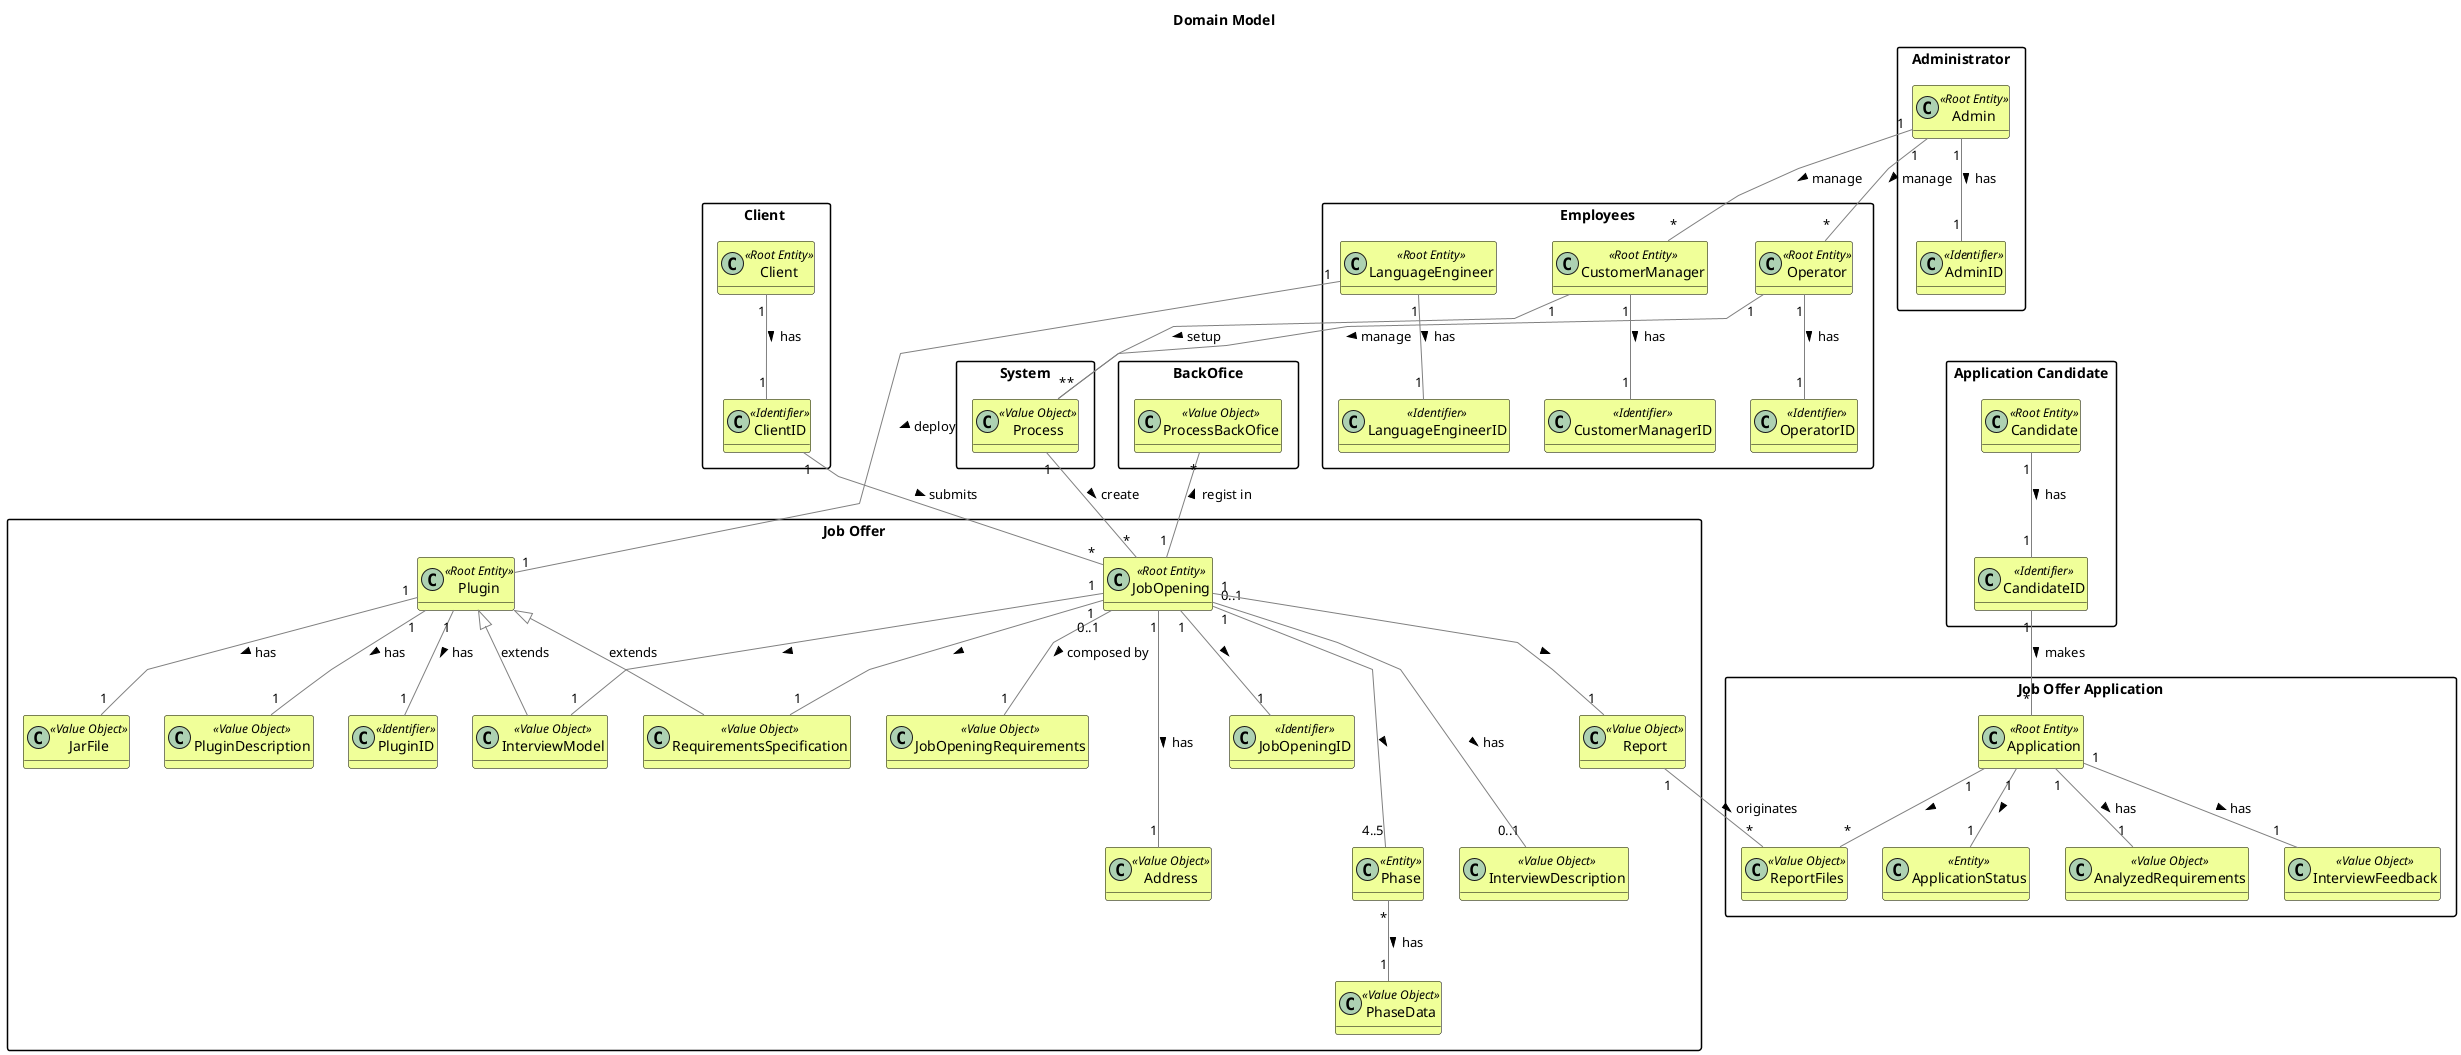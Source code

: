 @startuml

skinparam monochrome false
skinparam packageStyle rectangle
skinparam shadowing false
skinparam linetype polyline

top to bottom direction

skinparam classAttributeIconSize 0

skinparam class {
    LifeLineBorderColor DarkBlue
    LifeLineBackgroundColor APPLICATION
    BackgroundColor #F0FF99
    ArrowColor grey
    BorderColor black
}

skinparam card {
    LifeLineBorderColor Green
    LifeLineBackgroundColor APPLICATION
    BackgroundColor #F0FFDD
    ArrowColor DarkGrey
    BorderColor Black
}


hide methods

title Domain Model



skinparam packageStyle rectangle



package "Client " {

class Client <<Root Entity>>
class ClientID <<Identifier>>

}

package "Job Offer" {

class PhaseData <<Value Object>>
class Phase << Entity>>
class JobOpeningRequirements <<Value Object>>
class InterviewDescription <<Value Object>>
class JobOpening <<Root Entity>>
class JobOpeningID <<Identifier>>
class Report <<Value Object>>
class Address <<Value Object>>
class Plugin <<Root Entity>>
class JarFile <<Value Object>>
class PluginDescription <<Value Object>>
class PluginID <<Identifier>>
class InterviewModel <<Value Object>>
class RequirementsSpecification <<Value Object>>

}

package "Job Offer Application" {

class Application <<Root Entity>>
class ApplicationStatus <<Entity>>
class AnalyzedRequirements <<Value Object>>
class InterviewFeedback <<Value Object>>
class ReportFiles <<Value Object>>

}

package "Employees" {

class CustomerManager <<Root Entity>>
class CustomerManagerID <<Identifier>>
class Operator <<Root Entity>>
class OperatorID <<Identifier>>
class LanguageEngineer <<Root Entity>>
class LanguageEngineerID <<Identifier>>


}

package "Application Candidate" {

class Candidate <<Root Entity>>
class CandidateID <<Identifier>>

}

package "System"{

class Process <<Value Object>>
}

package "Administrator"{

class Admin <<Root Entity>>
class AdminID <<Identifier>>


}




package "BackOfice"{

class ProcessBackOfice <<Value Object>>

}




Client "1" -- "1" ClientID  : has >

ClientID "1" -- "*" JobOpening : submits >

JobOpening "1" --- "4..5" Phase :  >
JobOpening "0..1" -- "1" JobOpeningRequirements : composed by >
JobOpening "0..1" --- "0..1" InterviewDescription : has >
JobOpening "1" -- "1" Report : >
JobOpening "1" --- "1" Address : has >
JobOpening "1" -- "1" JobOpeningID : >

Phase "*" -- "1" PhaseData : has >

Report "1" -- "*" ReportFiles : originates >

Application "1" -- "1" InterviewFeedback : has >
Application "1" -- "1" AnalyzedRequirements : has >
Application "1" -- "1" ApplicationStatus : >
Application "1" -- "*" ReportFiles : >


CustomerManager "1" -- "1" CustomerManagerID : has >
CustomerManager "1" -- "*" Process : setup >
LanguageEngineer "1" -- "1" LanguageEngineerID : has >


Process "1" -- "*" JobOpening : create >



CandidateID "1" -- "*" Application : makes >
Candidate "1" -- "1" CandidateID : has >

Admin "1" -- "1" AdminID : has >
Admin "1" -- "*" CustomerManager : manage >

Operator "1" -- "1" OperatorID : has >
Operator "1" -- "*" Process : manage >
Admin "1" -- "*" Operator : manage >

ProcessBackOfice "*" -- "1" JobOpening :  < regist in




Plugin "1" -- "1" PluginDescription : has >
Plugin "1" -- "1" JarFile : has >
Plugin "1" -- "1" PluginID : has >

Plugin <|-- InterviewModel : extends
Plugin <|-- RequirementsSpecification : extends

JobOpening "1" -- "1" InterviewModel : >
JobOpening "1" -- "1" RequirementsSpecification : >

LanguageEngineer "1" -- "1" Plugin : deploy >



'class Process {
'    description
'}

'class ContractType {
'}

'class Mode {
'

'class Company{
'}

'class Numberofvacancies{
'}

'class Requirements{
'}

@enduml